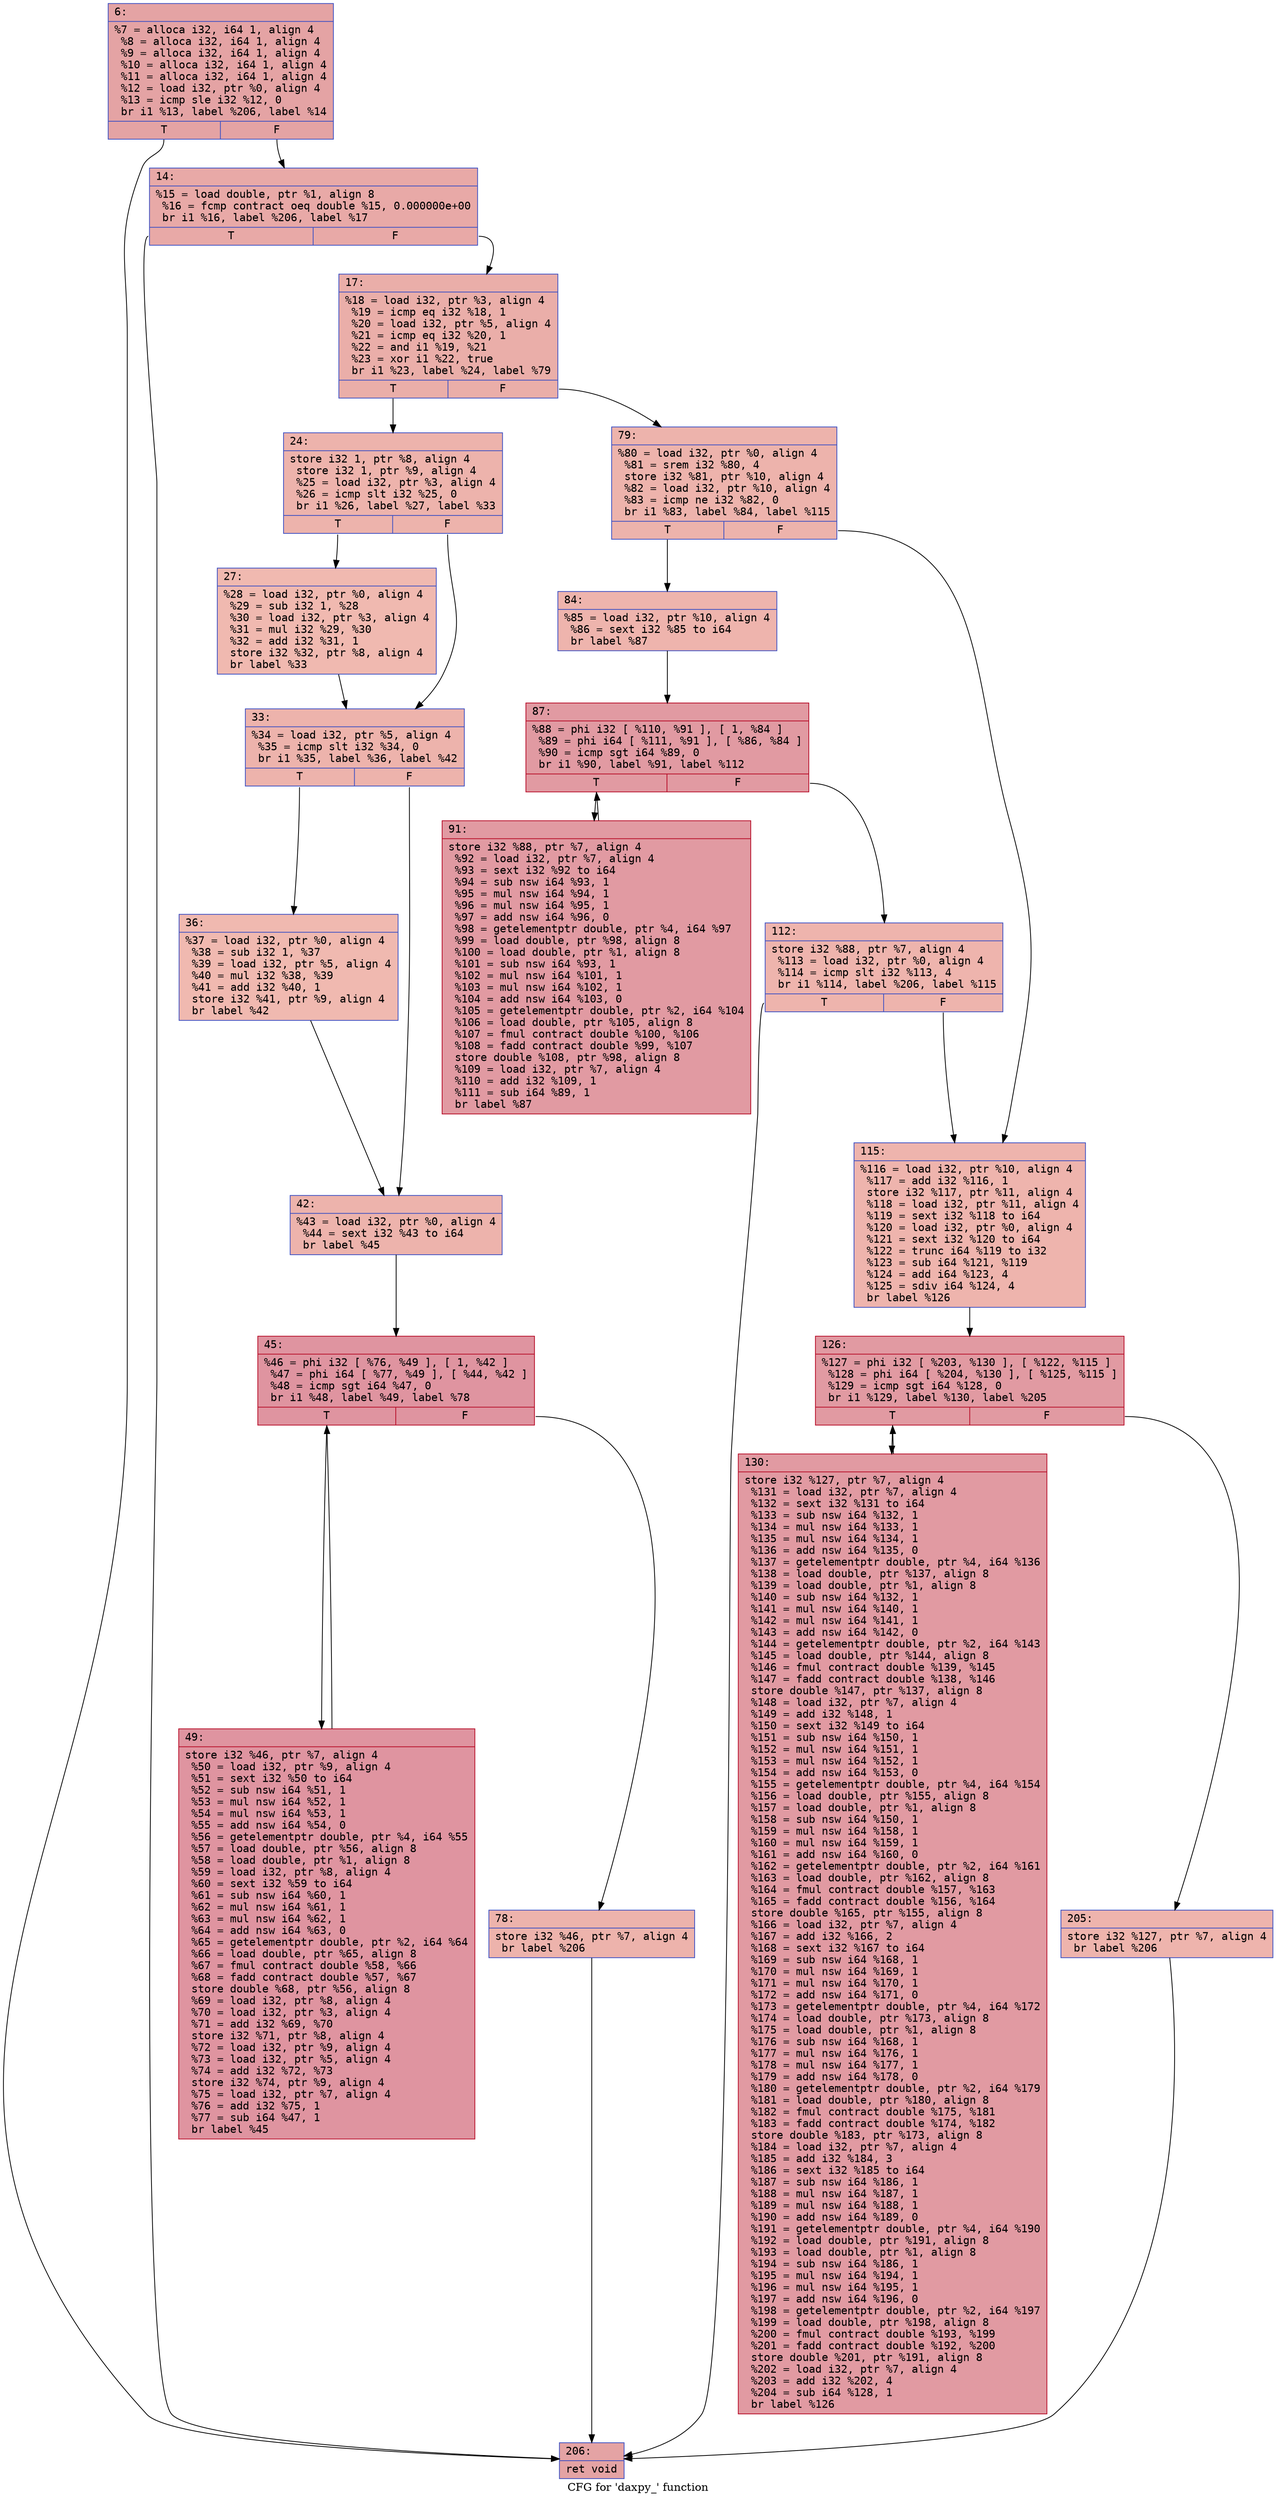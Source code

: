 digraph "CFG for 'daxpy_' function" {
	label="CFG for 'daxpy_' function";

	Node0x55ee10047520 [shape=record,color="#3d50c3ff", style=filled, fillcolor="#c32e3170" fontname="Courier",label="{6:\l|  %7 = alloca i32, i64 1, align 4\l  %8 = alloca i32, i64 1, align 4\l  %9 = alloca i32, i64 1, align 4\l  %10 = alloca i32, i64 1, align 4\l  %11 = alloca i32, i64 1, align 4\l  %12 = load i32, ptr %0, align 4\l  %13 = icmp sle i32 %12, 0\l  br i1 %13, label %206, label %14\l|{<s0>T|<s1>F}}"];
	Node0x55ee10047520:s0 -> Node0x55ee10047b00[tooltip="6 -> 206\nProbability 50.00%" ];
	Node0x55ee10047520:s1 -> Node0x55ee10047b50[tooltip="6 -> 14\nProbability 50.00%" ];
	Node0x55ee10047b50 [shape=record,color="#3d50c3ff", style=filled, fillcolor="#ca3b3770" fontname="Courier",label="{14:\l|  %15 = load double, ptr %1, align 8\l  %16 = fcmp contract oeq double %15, 0.000000e+00\l  br i1 %16, label %206, label %17\l|{<s0>T|<s1>F}}"];
	Node0x55ee10047b50:s0 -> Node0x55ee10047b00[tooltip="14 -> 206\nProbability 62.50%" ];
	Node0x55ee10047b50:s1 -> Node0x55ee10047d60[tooltip="14 -> 17\nProbability 37.50%" ];
	Node0x55ee10047d60 [shape=record,color="#3d50c3ff", style=filled, fillcolor="#d0473d70" fontname="Courier",label="{17:\l|  %18 = load i32, ptr %3, align 4\l  %19 = icmp eq i32 %18, 1\l  %20 = load i32, ptr %5, align 4\l  %21 = icmp eq i32 %20, 1\l  %22 = and i1 %19, %21\l  %23 = xor i1 %22, true\l  br i1 %23, label %24, label %79\l|{<s0>T|<s1>F}}"];
	Node0x55ee10047d60:s0 -> Node0x55ee100481a0[tooltip="17 -> 24\nProbability 50.00%" ];
	Node0x55ee10047d60:s1 -> Node0x55ee100481f0[tooltip="17 -> 79\nProbability 50.00%" ];
	Node0x55ee100481a0 [shape=record,color="#3d50c3ff", style=filled, fillcolor="#d6524470" fontname="Courier",label="{24:\l|  store i32 1, ptr %8, align 4\l  store i32 1, ptr %9, align 4\l  %25 = load i32, ptr %3, align 4\l  %26 = icmp slt i32 %25, 0\l  br i1 %26, label %27, label %33\l|{<s0>T|<s1>F}}"];
	Node0x55ee100481a0:s0 -> Node0x55ee100484b0[tooltip="24 -> 27\nProbability 37.50%" ];
	Node0x55ee100481a0:s1 -> Node0x55ee1004a960[tooltip="24 -> 33\nProbability 62.50%" ];
	Node0x55ee100484b0 [shape=record,color="#3d50c3ff", style=filled, fillcolor="#de614d70" fontname="Courier",label="{27:\l|  %28 = load i32, ptr %0, align 4\l  %29 = sub i32 1, %28\l  %30 = load i32, ptr %3, align 4\l  %31 = mul i32 %29, %30\l  %32 = add i32 %31, 1\l  store i32 %32, ptr %8, align 4\l  br label %33\l}"];
	Node0x55ee100484b0 -> Node0x55ee1004a960[tooltip="27 -> 33\nProbability 100.00%" ];
	Node0x55ee1004a960 [shape=record,color="#3d50c3ff", style=filled, fillcolor="#d6524470" fontname="Courier",label="{33:\l|  %34 = load i32, ptr %5, align 4\l  %35 = icmp slt i32 %34, 0\l  br i1 %35, label %36, label %42\l|{<s0>T|<s1>F}}"];
	Node0x55ee1004a960:s0 -> Node0x55ee1004af30[tooltip="33 -> 36\nProbability 37.50%" ];
	Node0x55ee1004a960:s1 -> Node0x55ee1004af80[tooltip="33 -> 42\nProbability 62.50%" ];
	Node0x55ee1004af30 [shape=record,color="#3d50c3ff", style=filled, fillcolor="#de614d70" fontname="Courier",label="{36:\l|  %37 = load i32, ptr %0, align 4\l  %38 = sub i32 1, %37\l  %39 = load i32, ptr %5, align 4\l  %40 = mul i32 %38, %39\l  %41 = add i32 %40, 1\l  store i32 %41, ptr %9, align 4\l  br label %42\l}"];
	Node0x55ee1004af30 -> Node0x55ee1004af80[tooltip="36 -> 42\nProbability 100.00%" ];
	Node0x55ee1004af80 [shape=record,color="#3d50c3ff", style=filled, fillcolor="#d6524470" fontname="Courier",label="{42:\l|  %43 = load i32, ptr %0, align 4\l  %44 = sext i32 %43 to i64\l  br label %45\l}"];
	Node0x55ee1004af80 -> Node0x55ee1004b530[tooltip="42 -> 45\nProbability 100.00%" ];
	Node0x55ee1004b530 [shape=record,color="#b70d28ff", style=filled, fillcolor="#b70d2870" fontname="Courier",label="{45:\l|  %46 = phi i32 [ %76, %49 ], [ 1, %42 ]\l  %47 = phi i64 [ %77, %49 ], [ %44, %42 ]\l  %48 = icmp sgt i64 %47, 0\l  br i1 %48, label %49, label %78\l|{<s0>T|<s1>F}}"];
	Node0x55ee1004b530:s0 -> Node0x55ee1004b5f0[tooltip="45 -> 49\nProbability 96.88%" ];
	Node0x55ee1004b530:s1 -> Node0x55ee1004c060[tooltip="45 -> 78\nProbability 3.12%" ];
	Node0x55ee1004b5f0 [shape=record,color="#b70d28ff", style=filled, fillcolor="#b70d2870" fontname="Courier",label="{49:\l|  store i32 %46, ptr %7, align 4\l  %50 = load i32, ptr %9, align 4\l  %51 = sext i32 %50 to i64\l  %52 = sub nsw i64 %51, 1\l  %53 = mul nsw i64 %52, 1\l  %54 = mul nsw i64 %53, 1\l  %55 = add nsw i64 %54, 0\l  %56 = getelementptr double, ptr %4, i64 %55\l  %57 = load double, ptr %56, align 8\l  %58 = load double, ptr %1, align 8\l  %59 = load i32, ptr %8, align 4\l  %60 = sext i32 %59 to i64\l  %61 = sub nsw i64 %60, 1\l  %62 = mul nsw i64 %61, 1\l  %63 = mul nsw i64 %62, 1\l  %64 = add nsw i64 %63, 0\l  %65 = getelementptr double, ptr %2, i64 %64\l  %66 = load double, ptr %65, align 8\l  %67 = fmul contract double %58, %66\l  %68 = fadd contract double %57, %67\l  store double %68, ptr %56, align 8\l  %69 = load i32, ptr %8, align 4\l  %70 = load i32, ptr %3, align 4\l  %71 = add i32 %69, %70\l  store i32 %71, ptr %8, align 4\l  %72 = load i32, ptr %9, align 4\l  %73 = load i32, ptr %5, align 4\l  %74 = add i32 %72, %73\l  store i32 %74, ptr %9, align 4\l  %75 = load i32, ptr %7, align 4\l  %76 = add i32 %75, 1\l  %77 = sub i64 %47, 1\l  br label %45\l}"];
	Node0x55ee1004b5f0 -> Node0x55ee1004b530[tooltip="49 -> 45\nProbability 100.00%" ];
	Node0x55ee1004c060 [shape=record,color="#3d50c3ff", style=filled, fillcolor="#d6524470" fontname="Courier",label="{78:\l|  store i32 %46, ptr %7, align 4\l  br label %206\l}"];
	Node0x55ee1004c060 -> Node0x55ee10047b00[tooltip="78 -> 206\nProbability 100.00%" ];
	Node0x55ee100481f0 [shape=record,color="#3d50c3ff", style=filled, fillcolor="#d6524470" fontname="Courier",label="{79:\l|  %80 = load i32, ptr %0, align 4\l  %81 = srem i32 %80, 4\l  store i32 %81, ptr %10, align 4\l  %82 = load i32, ptr %10, align 4\l  %83 = icmp ne i32 %82, 0\l  br i1 %83, label %84, label %115\l|{<s0>T|<s1>F}}"];
	Node0x55ee100481f0:s0 -> Node0x55ee1004d720[tooltip="79 -> 84\nProbability 62.50%" ];
	Node0x55ee100481f0:s1 -> Node0x55ee1004d770[tooltip="79 -> 115\nProbability 37.50%" ];
	Node0x55ee1004d720 [shape=record,color="#3d50c3ff", style=filled, fillcolor="#d8564670" fontname="Courier",label="{84:\l|  %85 = load i32, ptr %10, align 4\l  %86 = sext i32 %85 to i64\l  br label %87\l}"];
	Node0x55ee1004d720 -> Node0x55ee1004d960[tooltip="84 -> 87\nProbability 100.00%" ];
	Node0x55ee1004d960 [shape=record,color="#b70d28ff", style=filled, fillcolor="#bb1b2c70" fontname="Courier",label="{87:\l|  %88 = phi i32 [ %110, %91 ], [ 1, %84 ]\l  %89 = phi i64 [ %111, %91 ], [ %86, %84 ]\l  %90 = icmp sgt i64 %89, 0\l  br i1 %90, label %91, label %112\l|{<s0>T|<s1>F}}"];
	Node0x55ee1004d960:s0 -> Node0x55ee1004da20[tooltip="87 -> 91\nProbability 96.88%" ];
	Node0x55ee1004d960:s1 -> Node0x55ee1004dc80[tooltip="87 -> 112\nProbability 3.12%" ];
	Node0x55ee1004da20 [shape=record,color="#b70d28ff", style=filled, fillcolor="#bb1b2c70" fontname="Courier",label="{91:\l|  store i32 %88, ptr %7, align 4\l  %92 = load i32, ptr %7, align 4\l  %93 = sext i32 %92 to i64\l  %94 = sub nsw i64 %93, 1\l  %95 = mul nsw i64 %94, 1\l  %96 = mul nsw i64 %95, 1\l  %97 = add nsw i64 %96, 0\l  %98 = getelementptr double, ptr %4, i64 %97\l  %99 = load double, ptr %98, align 8\l  %100 = load double, ptr %1, align 8\l  %101 = sub nsw i64 %93, 1\l  %102 = mul nsw i64 %101, 1\l  %103 = mul nsw i64 %102, 1\l  %104 = add nsw i64 %103, 0\l  %105 = getelementptr double, ptr %2, i64 %104\l  %106 = load double, ptr %105, align 8\l  %107 = fmul contract double %100, %106\l  %108 = fadd contract double %99, %107\l  store double %108, ptr %98, align 8\l  %109 = load i32, ptr %7, align 4\l  %110 = add i32 %109, 1\l  %111 = sub i64 %89, 1\l  br label %87\l}"];
	Node0x55ee1004da20 -> Node0x55ee1004d960[tooltip="91 -> 87\nProbability 100.00%" ];
	Node0x55ee1004dc80 [shape=record,color="#3d50c3ff", style=filled, fillcolor="#d8564670" fontname="Courier",label="{112:\l|  store i32 %88, ptr %7, align 4\l  %113 = load i32, ptr %0, align 4\l  %114 = icmp slt i32 %113, 4\l  br i1 %114, label %206, label %115\l|{<s0>T|<s1>F}}"];
	Node0x55ee1004dc80:s0 -> Node0x55ee10047b00[tooltip="112 -> 206\nProbability 50.00%" ];
	Node0x55ee1004dc80:s1 -> Node0x55ee1004d770[tooltip="112 -> 115\nProbability 50.00%" ];
	Node0x55ee1004d770 [shape=record,color="#3d50c3ff", style=filled, fillcolor="#d8564670" fontname="Courier",label="{115:\l|  %116 = load i32, ptr %10, align 4\l  %117 = add i32 %116, 1\l  store i32 %117, ptr %11, align 4\l  %118 = load i32, ptr %11, align 4\l  %119 = sext i32 %118 to i64\l  %120 = load i32, ptr %0, align 4\l  %121 = sext i32 %120 to i64\l  %122 = trunc i64 %119 to i32\l  %123 = sub i64 %121, %119\l  %124 = add i64 %123, 4\l  %125 = sdiv i64 %124, 4\l  br label %126\l}"];
	Node0x55ee1004d770 -> Node0x55ee1004fa60[tooltip="115 -> 126\nProbability 100.00%" ];
	Node0x55ee1004fa60 [shape=record,color="#b70d28ff", style=filled, fillcolor="#bb1b2c70" fontname="Courier",label="{126:\l|  %127 = phi i32 [ %203, %130 ], [ %122, %115 ]\l  %128 = phi i64 [ %204, %130 ], [ %125, %115 ]\l  %129 = icmp sgt i64 %128, 0\l  br i1 %129, label %130, label %205\l|{<s0>T|<s1>F}}"];
	Node0x55ee1004fa60:s0 -> Node0x55ee1004fb20[tooltip="126 -> 130\nProbability 96.88%" ];
	Node0x55ee1004fa60:s1 -> Node0x55ee1004fd80[tooltip="126 -> 205\nProbability 3.12%" ];
	Node0x55ee1004fb20 [shape=record,color="#b70d28ff", style=filled, fillcolor="#bb1b2c70" fontname="Courier",label="{130:\l|  store i32 %127, ptr %7, align 4\l  %131 = load i32, ptr %7, align 4\l  %132 = sext i32 %131 to i64\l  %133 = sub nsw i64 %132, 1\l  %134 = mul nsw i64 %133, 1\l  %135 = mul nsw i64 %134, 1\l  %136 = add nsw i64 %135, 0\l  %137 = getelementptr double, ptr %4, i64 %136\l  %138 = load double, ptr %137, align 8\l  %139 = load double, ptr %1, align 8\l  %140 = sub nsw i64 %132, 1\l  %141 = mul nsw i64 %140, 1\l  %142 = mul nsw i64 %141, 1\l  %143 = add nsw i64 %142, 0\l  %144 = getelementptr double, ptr %2, i64 %143\l  %145 = load double, ptr %144, align 8\l  %146 = fmul contract double %139, %145\l  %147 = fadd contract double %138, %146\l  store double %147, ptr %137, align 8\l  %148 = load i32, ptr %7, align 4\l  %149 = add i32 %148, 1\l  %150 = sext i32 %149 to i64\l  %151 = sub nsw i64 %150, 1\l  %152 = mul nsw i64 %151, 1\l  %153 = mul nsw i64 %152, 1\l  %154 = add nsw i64 %153, 0\l  %155 = getelementptr double, ptr %4, i64 %154\l  %156 = load double, ptr %155, align 8\l  %157 = load double, ptr %1, align 8\l  %158 = sub nsw i64 %150, 1\l  %159 = mul nsw i64 %158, 1\l  %160 = mul nsw i64 %159, 1\l  %161 = add nsw i64 %160, 0\l  %162 = getelementptr double, ptr %2, i64 %161\l  %163 = load double, ptr %162, align 8\l  %164 = fmul contract double %157, %163\l  %165 = fadd contract double %156, %164\l  store double %165, ptr %155, align 8\l  %166 = load i32, ptr %7, align 4\l  %167 = add i32 %166, 2\l  %168 = sext i32 %167 to i64\l  %169 = sub nsw i64 %168, 1\l  %170 = mul nsw i64 %169, 1\l  %171 = mul nsw i64 %170, 1\l  %172 = add nsw i64 %171, 0\l  %173 = getelementptr double, ptr %4, i64 %172\l  %174 = load double, ptr %173, align 8\l  %175 = load double, ptr %1, align 8\l  %176 = sub nsw i64 %168, 1\l  %177 = mul nsw i64 %176, 1\l  %178 = mul nsw i64 %177, 1\l  %179 = add nsw i64 %178, 0\l  %180 = getelementptr double, ptr %2, i64 %179\l  %181 = load double, ptr %180, align 8\l  %182 = fmul contract double %175, %181\l  %183 = fadd contract double %174, %182\l  store double %183, ptr %173, align 8\l  %184 = load i32, ptr %7, align 4\l  %185 = add i32 %184, 3\l  %186 = sext i32 %185 to i64\l  %187 = sub nsw i64 %186, 1\l  %188 = mul nsw i64 %187, 1\l  %189 = mul nsw i64 %188, 1\l  %190 = add nsw i64 %189, 0\l  %191 = getelementptr double, ptr %4, i64 %190\l  %192 = load double, ptr %191, align 8\l  %193 = load double, ptr %1, align 8\l  %194 = sub nsw i64 %186, 1\l  %195 = mul nsw i64 %194, 1\l  %196 = mul nsw i64 %195, 1\l  %197 = add nsw i64 %196, 0\l  %198 = getelementptr double, ptr %2, i64 %197\l  %199 = load double, ptr %198, align 8\l  %200 = fmul contract double %193, %199\l  %201 = fadd contract double %192, %200\l  store double %201, ptr %191, align 8\l  %202 = load i32, ptr %7, align 4\l  %203 = add i32 %202, 4\l  %204 = sub i64 %128, 1\l  br label %126\l}"];
	Node0x55ee1004fb20 -> Node0x55ee1004fa60[tooltip="130 -> 126\nProbability 100.00%" ];
	Node0x55ee1004fd80 [shape=record,color="#3d50c3ff", style=filled, fillcolor="#d8564670" fontname="Courier",label="{205:\l|  store i32 %127, ptr %7, align 4\l  br label %206\l}"];
	Node0x55ee1004fd80 -> Node0x55ee10047b00[tooltip="205 -> 206\nProbability 100.00%" ];
	Node0x55ee10047b00 [shape=record,color="#3d50c3ff", style=filled, fillcolor="#c32e3170" fontname="Courier",label="{206:\l|  ret void\l}"];
}
